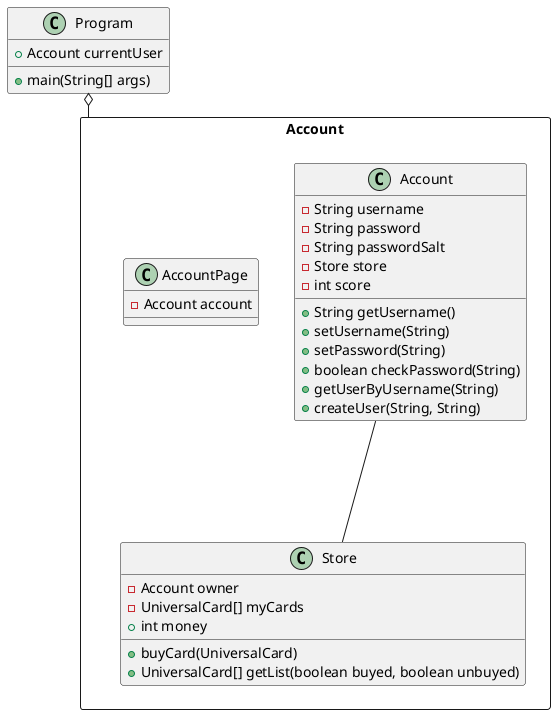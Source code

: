 @startuml

package Account <<Rectangle>> {

class Account {
  -String username
  -String password
  -String passwordSalt
  -Store store
  -int score
  +String getUsername()
  +setUsername(String)
  +setPassword(String)
  +boolean checkPassword(String)
  +getUserByUsername(String)
  +createUser(String, String)
}

class Store {
  -Account owner
  -UniversalCard[] myCards
  +int money
  +buyCard(UniversalCard)
  +UniversalCard[] getList(boolean buyed, boolean unbuyed)
}

Account --- Store

class AccountPage {
  -Account account
}

}

class Program {
  +Account currentUser
  +main(String[] args)
}

Program o-- Account
@enduml
